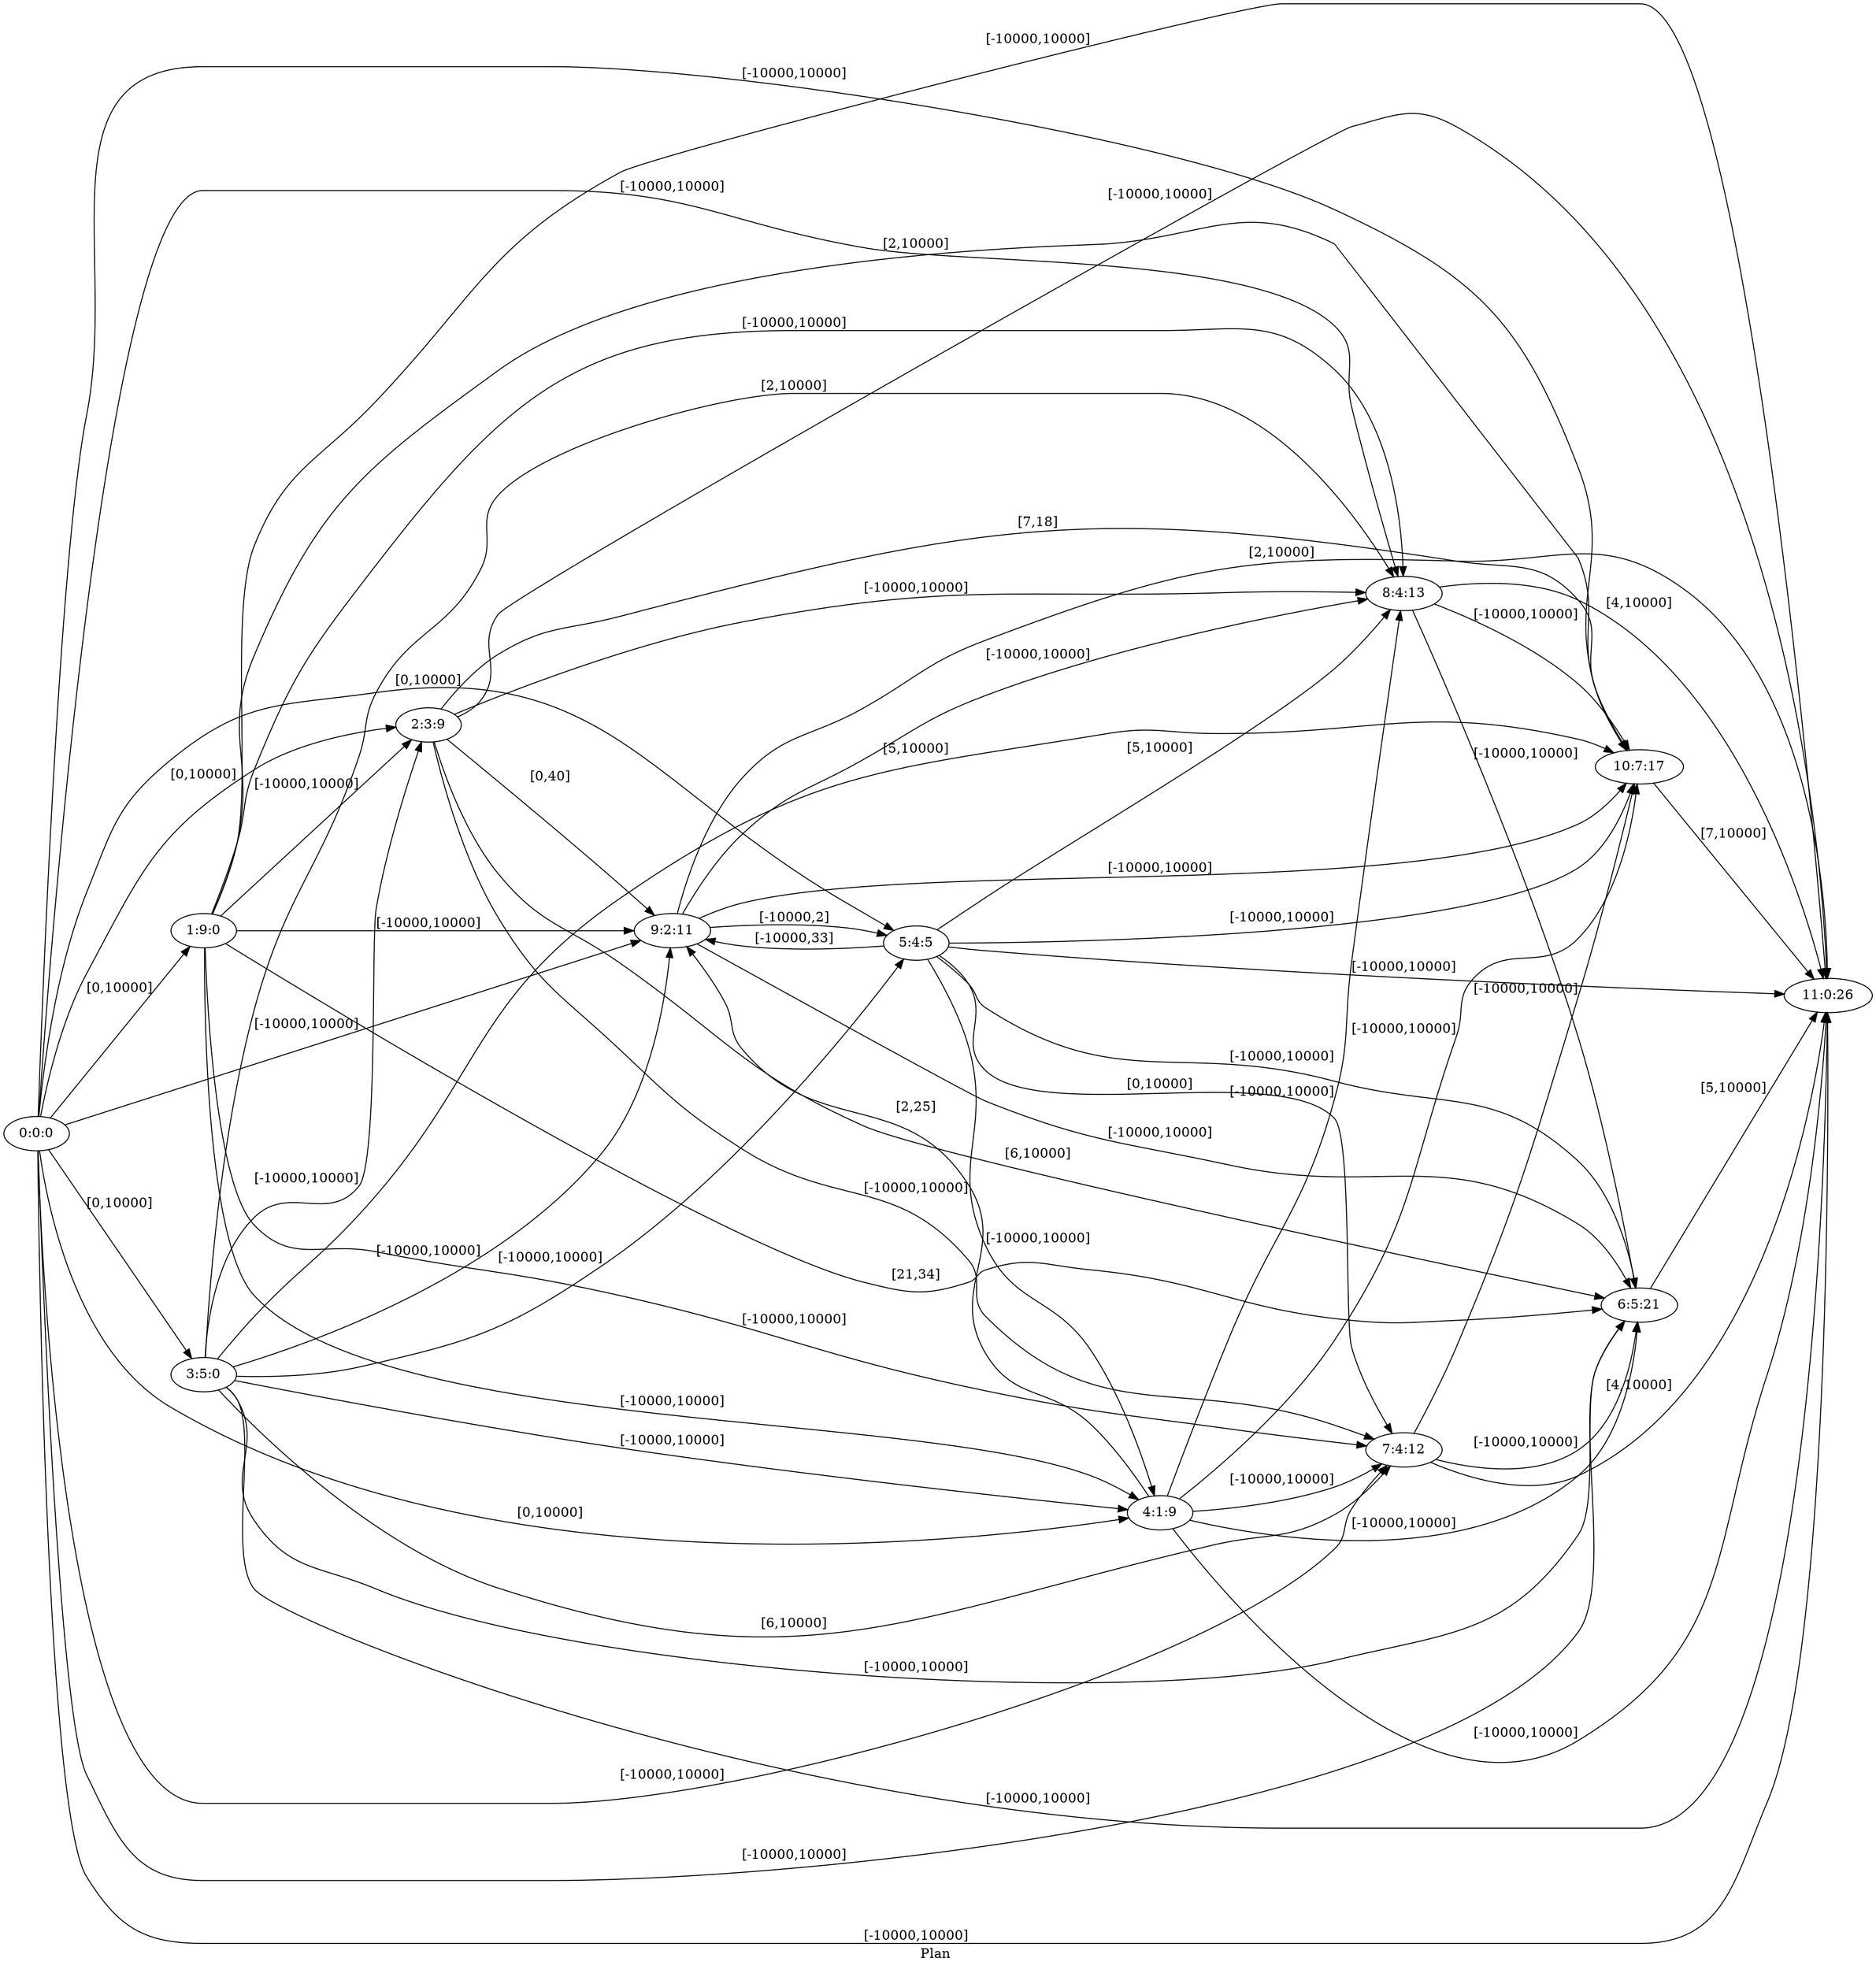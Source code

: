 digraph G {
 rankdir = LR;
 nodesep = .45; 
 size = 30;
label="Plan ";
 fldt = 0.465599;
"0:0:0"->"1:9:0"[ label = "[0,10000]"];
"0:0:0"->"2:3:9"[ label = "[0,10000]"];
"0:0:0"->"3:5:0"[ label = "[0,10000]"];
"0:0:0"->"4:1:9"[ label = "[0,10000]"];
"0:0:0"->"5:4:5"[ label = "[0,10000]"];
"0:0:0"->"6:5:21"[ label = "[-10000,10000]"];
"0:0:0"->"7:4:12"[ label = "[-10000,10000]"];
"0:0:0"->"8:4:13"[ label = "[-10000,10000]"];
"0:0:0"->"9:2:11"[ label = "[-10000,10000]"];
"0:0:0"->"10:7:17"[ label = "[-10000,10000]"];
"0:0:0"->"11:0:26"[ label = "[-10000,10000]"];
"1:9:0"->"2:3:9"[ label = "[-10000,10000]"];
"1:9:0"->"4:1:9"[ label = "[-10000,10000]"];
"1:9:0"->"6:5:21"[ label = "[21,34]"];
"1:9:0"->"7:4:12"[ label = "[-10000,10000]"];
"1:9:0"->"8:4:13"[ label = "[-10000,10000]"];
"1:9:0"->"9:2:11"[ label = "[-10000,10000]"];
"1:9:0"->"10:7:17"[ label = "[2,10000]"];
"1:9:0"->"11:0:26"[ label = "[-10000,10000]"];
"2:3:9"->"6:5:21"[ label = "[6,10000]"];
"2:3:9"->"7:4:12"[ label = "[-10000,10000]"];
"2:3:9"->"8:4:13"[ label = "[-10000,10000]"];
"2:3:9"->"9:2:11"[ label = "[0,40]"];
"2:3:9"->"10:7:17"[ label = "[7,18]"];
"2:3:9"->"11:0:26"[ label = "[-10000,10000]"];
"3:5:0"->"2:3:9"[ label = "[-10000,10000]"];
"3:5:0"->"4:1:9"[ label = "[-10000,10000]"];
"3:5:0"->"5:4:5"[ label = "[-10000,10000]"];
"3:5:0"->"6:5:21"[ label = "[-10000,10000]"];
"3:5:0"->"7:4:12"[ label = "[6,10000]"];
"3:5:0"->"8:4:13"[ label = "[2,10000]"];
"3:5:0"->"9:2:11"[ label = "[-10000,10000]"];
"3:5:0"->"10:7:17"[ label = "[5,10000]"];
"3:5:0"->"11:0:26"[ label = "[-10000,10000]"];
"4:1:9"->"6:5:21"[ label = "[-10000,10000]"];
"4:1:9"->"7:4:12"[ label = "[-10000,10000]"];
"4:1:9"->"8:4:13"[ label = "[-10000,10000]"];
"4:1:9"->"9:2:11"[ label = "[2,25]"];
"4:1:9"->"10:7:17"[ label = "[-10000,10000]"];
"4:1:9"->"11:0:26"[ label = "[-10000,10000]"];
"5:4:5"->"4:1:9"[ label = "[-10000,10000]"];
"5:4:5"->"6:5:21"[ label = "[-10000,10000]"];
"5:4:5"->"7:4:12"[ label = "[0,10000]"];
"5:4:5"->"8:4:13"[ label = "[5,10000]"];
"5:4:5"->"9:2:11"[ label = "[-10000,33]"];
"5:4:5"->"10:7:17"[ label = "[-10000,10000]"];
"5:4:5"->"11:0:26"[ label = "[-10000,10000]"];
"6:5:21"->"11:0:26"[ label = "[5,10000]"];
"7:4:12"->"6:5:21"[ label = "[-10000,10000]"];
"7:4:12"->"10:7:17"[ label = "[-10000,10000]"];
"7:4:12"->"11:0:26"[ label = "[4,10000]"];
"8:4:13"->"6:5:21"[ label = "[-10000,10000]"];
"8:4:13"->"10:7:17"[ label = "[-10000,10000]"];
"8:4:13"->"11:0:26"[ label = "[4,10000]"];
"9:2:11"->"5:4:5"[ label = "[-10000,2]"];
"9:2:11"->"6:5:21"[ label = "[-10000,10000]"];
"9:2:11"->"8:4:13"[ label = "[-10000,10000]"];
"9:2:11"->"10:7:17"[ label = "[-10000,10000]"];
"9:2:11"->"11:0:26"[ label = "[2,10000]"];
"10:7:17"->"11:0:26"[ label = "[7,10000]"];
}
